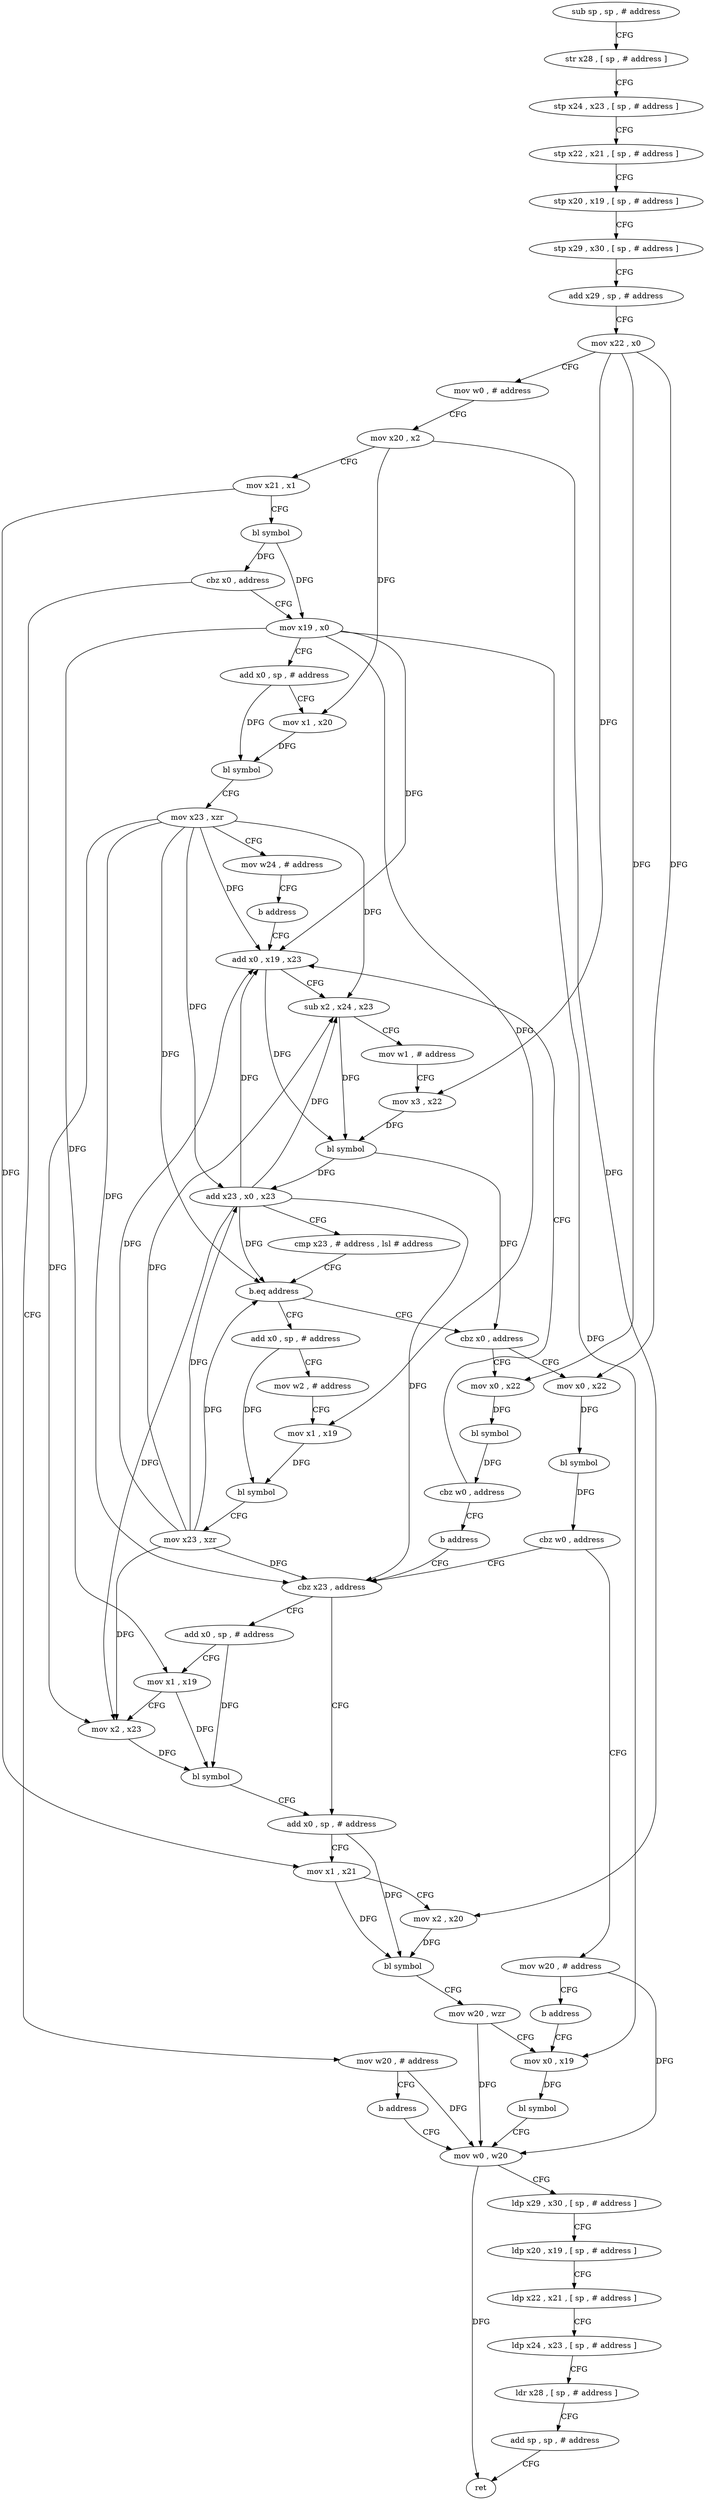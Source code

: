 digraph "func" {
"4220196" [label = "sub sp , sp , # address" ]
"4220200" [label = "str x28 , [ sp , # address ]" ]
"4220204" [label = "stp x24 , x23 , [ sp , # address ]" ]
"4220208" [label = "stp x22 , x21 , [ sp , # address ]" ]
"4220212" [label = "stp x20 , x19 , [ sp , # address ]" ]
"4220216" [label = "stp x29 , x30 , [ sp , # address ]" ]
"4220220" [label = "add x29 , sp , # address" ]
"4220224" [label = "mov x22 , x0" ]
"4220228" [label = "mov w0 , # address" ]
"4220232" [label = "mov x20 , x2" ]
"4220236" [label = "mov x21 , x1" ]
"4220240" [label = "bl symbol" ]
"4220244" [label = "cbz x0 , address" ]
"4220348" [label = "mov w20 , # address" ]
"4220248" [label = "mov x19 , x0" ]
"4220352" [label = "b address" ]
"4220424" [label = "mov w0 , w20" ]
"4220252" [label = "add x0 , sp , # address" ]
"4220256" [label = "mov x1 , x20" ]
"4220260" [label = "bl symbol" ]
"4220264" [label = "mov x23 , xzr" ]
"4220268" [label = "mov w24 , # address" ]
"4220272" [label = "b address" ]
"4220296" [label = "add x0 , x19 , x23" ]
"4220428" [label = "ldp x29 , x30 , [ sp , # address ]" ]
"4220432" [label = "ldp x20 , x19 , [ sp , # address ]" ]
"4220436" [label = "ldp x22 , x21 , [ sp , # address ]" ]
"4220440" [label = "ldp x24 , x23 , [ sp , # address ]" ]
"4220444" [label = "ldr x28 , [ sp , # address ]" ]
"4220448" [label = "add sp , sp , # address" ]
"4220452" [label = "ret" ]
"4220300" [label = "sub x2 , x24 , x23" ]
"4220304" [label = "mov w1 , # address" ]
"4220308" [label = "mov x3 , x22" ]
"4220312" [label = "bl symbol" ]
"4220316" [label = "add x23 , x0 , x23" ]
"4220320" [label = "cmp x23 , # address , lsl # address" ]
"4220324" [label = "b.eq address" ]
"4220276" [label = "add x0 , sp , # address" ]
"4220328" [label = "cbz x0 , address" ]
"4220280" [label = "mov w2 , # address" ]
"4220284" [label = "mov x1 , x19" ]
"4220288" [label = "bl symbol" ]
"4220292" [label = "mov x23 , xzr" ]
"4220356" [label = "mov x0 , x22" ]
"4220332" [label = "mov x0 , x22" ]
"4220360" [label = "bl symbol" ]
"4220364" [label = "cbz w0 , address" ]
"4220376" [label = "cbz x23 , address" ]
"4220368" [label = "mov w20 , # address" ]
"4220336" [label = "bl symbol" ]
"4220340" [label = "cbz w0 , address" ]
"4220344" [label = "b address" ]
"4220396" [label = "add x0 , sp , # address" ]
"4220380" [label = "add x0 , sp , # address" ]
"4220372" [label = "b address" ]
"4220416" [label = "mov x0 , x19" ]
"4220400" [label = "mov x1 , x21" ]
"4220404" [label = "mov x2 , x20" ]
"4220408" [label = "bl symbol" ]
"4220412" [label = "mov w20 , wzr" ]
"4220384" [label = "mov x1 , x19" ]
"4220388" [label = "mov x2 , x23" ]
"4220392" [label = "bl symbol" ]
"4220420" [label = "bl symbol" ]
"4220196" -> "4220200" [ label = "CFG" ]
"4220200" -> "4220204" [ label = "CFG" ]
"4220204" -> "4220208" [ label = "CFG" ]
"4220208" -> "4220212" [ label = "CFG" ]
"4220212" -> "4220216" [ label = "CFG" ]
"4220216" -> "4220220" [ label = "CFG" ]
"4220220" -> "4220224" [ label = "CFG" ]
"4220224" -> "4220228" [ label = "CFG" ]
"4220224" -> "4220308" [ label = "DFG" ]
"4220224" -> "4220356" [ label = "DFG" ]
"4220224" -> "4220332" [ label = "DFG" ]
"4220228" -> "4220232" [ label = "CFG" ]
"4220232" -> "4220236" [ label = "CFG" ]
"4220232" -> "4220256" [ label = "DFG" ]
"4220232" -> "4220404" [ label = "DFG" ]
"4220236" -> "4220240" [ label = "CFG" ]
"4220236" -> "4220400" [ label = "DFG" ]
"4220240" -> "4220244" [ label = "DFG" ]
"4220240" -> "4220248" [ label = "DFG" ]
"4220244" -> "4220348" [ label = "CFG" ]
"4220244" -> "4220248" [ label = "CFG" ]
"4220348" -> "4220352" [ label = "CFG" ]
"4220348" -> "4220424" [ label = "DFG" ]
"4220248" -> "4220252" [ label = "CFG" ]
"4220248" -> "4220296" [ label = "DFG" ]
"4220248" -> "4220284" [ label = "DFG" ]
"4220248" -> "4220384" [ label = "DFG" ]
"4220248" -> "4220416" [ label = "DFG" ]
"4220352" -> "4220424" [ label = "CFG" ]
"4220424" -> "4220428" [ label = "CFG" ]
"4220424" -> "4220452" [ label = "DFG" ]
"4220252" -> "4220256" [ label = "CFG" ]
"4220252" -> "4220260" [ label = "DFG" ]
"4220256" -> "4220260" [ label = "DFG" ]
"4220260" -> "4220264" [ label = "CFG" ]
"4220264" -> "4220268" [ label = "CFG" ]
"4220264" -> "4220296" [ label = "DFG" ]
"4220264" -> "4220300" [ label = "DFG" ]
"4220264" -> "4220316" [ label = "DFG" ]
"4220264" -> "4220324" [ label = "DFG" ]
"4220264" -> "4220376" [ label = "DFG" ]
"4220264" -> "4220388" [ label = "DFG" ]
"4220268" -> "4220272" [ label = "CFG" ]
"4220272" -> "4220296" [ label = "CFG" ]
"4220296" -> "4220300" [ label = "CFG" ]
"4220296" -> "4220312" [ label = "DFG" ]
"4220428" -> "4220432" [ label = "CFG" ]
"4220432" -> "4220436" [ label = "CFG" ]
"4220436" -> "4220440" [ label = "CFG" ]
"4220440" -> "4220444" [ label = "CFG" ]
"4220444" -> "4220448" [ label = "CFG" ]
"4220448" -> "4220452" [ label = "CFG" ]
"4220300" -> "4220304" [ label = "CFG" ]
"4220300" -> "4220312" [ label = "DFG" ]
"4220304" -> "4220308" [ label = "CFG" ]
"4220308" -> "4220312" [ label = "DFG" ]
"4220312" -> "4220316" [ label = "DFG" ]
"4220312" -> "4220328" [ label = "DFG" ]
"4220316" -> "4220320" [ label = "CFG" ]
"4220316" -> "4220296" [ label = "DFG" ]
"4220316" -> "4220300" [ label = "DFG" ]
"4220316" -> "4220324" [ label = "DFG" ]
"4220316" -> "4220376" [ label = "DFG" ]
"4220316" -> "4220388" [ label = "DFG" ]
"4220320" -> "4220324" [ label = "CFG" ]
"4220324" -> "4220276" [ label = "CFG" ]
"4220324" -> "4220328" [ label = "CFG" ]
"4220276" -> "4220280" [ label = "CFG" ]
"4220276" -> "4220288" [ label = "DFG" ]
"4220328" -> "4220356" [ label = "CFG" ]
"4220328" -> "4220332" [ label = "CFG" ]
"4220280" -> "4220284" [ label = "CFG" ]
"4220284" -> "4220288" [ label = "DFG" ]
"4220288" -> "4220292" [ label = "CFG" ]
"4220292" -> "4220296" [ label = "DFG" ]
"4220292" -> "4220300" [ label = "DFG" ]
"4220292" -> "4220316" [ label = "DFG" ]
"4220292" -> "4220324" [ label = "DFG" ]
"4220292" -> "4220376" [ label = "DFG" ]
"4220292" -> "4220388" [ label = "DFG" ]
"4220356" -> "4220360" [ label = "DFG" ]
"4220332" -> "4220336" [ label = "DFG" ]
"4220360" -> "4220364" [ label = "DFG" ]
"4220364" -> "4220376" [ label = "CFG" ]
"4220364" -> "4220368" [ label = "CFG" ]
"4220376" -> "4220396" [ label = "CFG" ]
"4220376" -> "4220380" [ label = "CFG" ]
"4220368" -> "4220372" [ label = "CFG" ]
"4220368" -> "4220424" [ label = "DFG" ]
"4220336" -> "4220340" [ label = "DFG" ]
"4220340" -> "4220296" [ label = "CFG" ]
"4220340" -> "4220344" [ label = "CFG" ]
"4220344" -> "4220376" [ label = "CFG" ]
"4220396" -> "4220400" [ label = "CFG" ]
"4220396" -> "4220408" [ label = "DFG" ]
"4220380" -> "4220384" [ label = "CFG" ]
"4220380" -> "4220392" [ label = "DFG" ]
"4220372" -> "4220416" [ label = "CFG" ]
"4220416" -> "4220420" [ label = "DFG" ]
"4220400" -> "4220404" [ label = "CFG" ]
"4220400" -> "4220408" [ label = "DFG" ]
"4220404" -> "4220408" [ label = "DFG" ]
"4220408" -> "4220412" [ label = "CFG" ]
"4220412" -> "4220416" [ label = "CFG" ]
"4220412" -> "4220424" [ label = "DFG" ]
"4220384" -> "4220388" [ label = "CFG" ]
"4220384" -> "4220392" [ label = "DFG" ]
"4220388" -> "4220392" [ label = "DFG" ]
"4220392" -> "4220396" [ label = "CFG" ]
"4220420" -> "4220424" [ label = "CFG" ]
}
